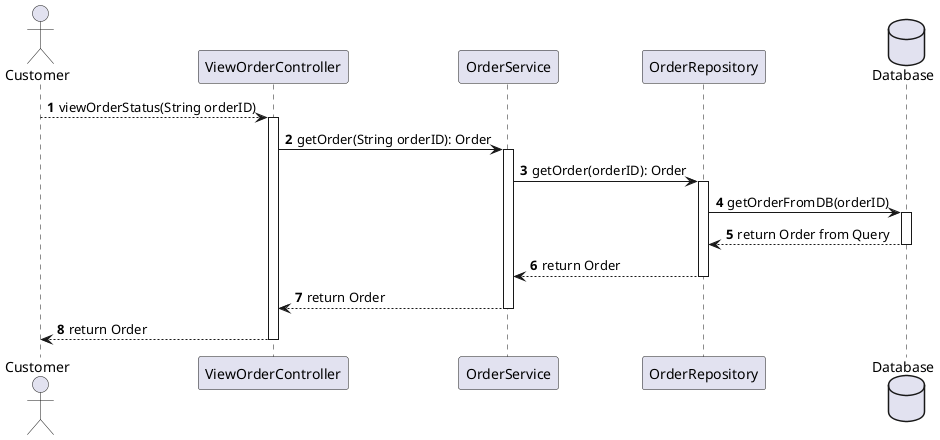 @startuml
'https://plantuml.com/sequence-diagram

autonumber

Actor Customer as c
Participant ViewOrderController as voc
Participant OrderService as os
Participant OrderRepository as or

database Database as db

c --->voc:viewOrderStatus(String orderID)
activate voc
voc -> os:getOrder(String orderID): Order
activate os
os -> or: getOrder(orderID): Order
activate or
or->db: getOrderFromDB(orderID)
activate db
db-->or: return Order from Query
deactivate db

or-->os: return Order
deactivate or

os-->voc: return Order
deactivate os
voc-->c: return Order
deactivate voc

@enduml
